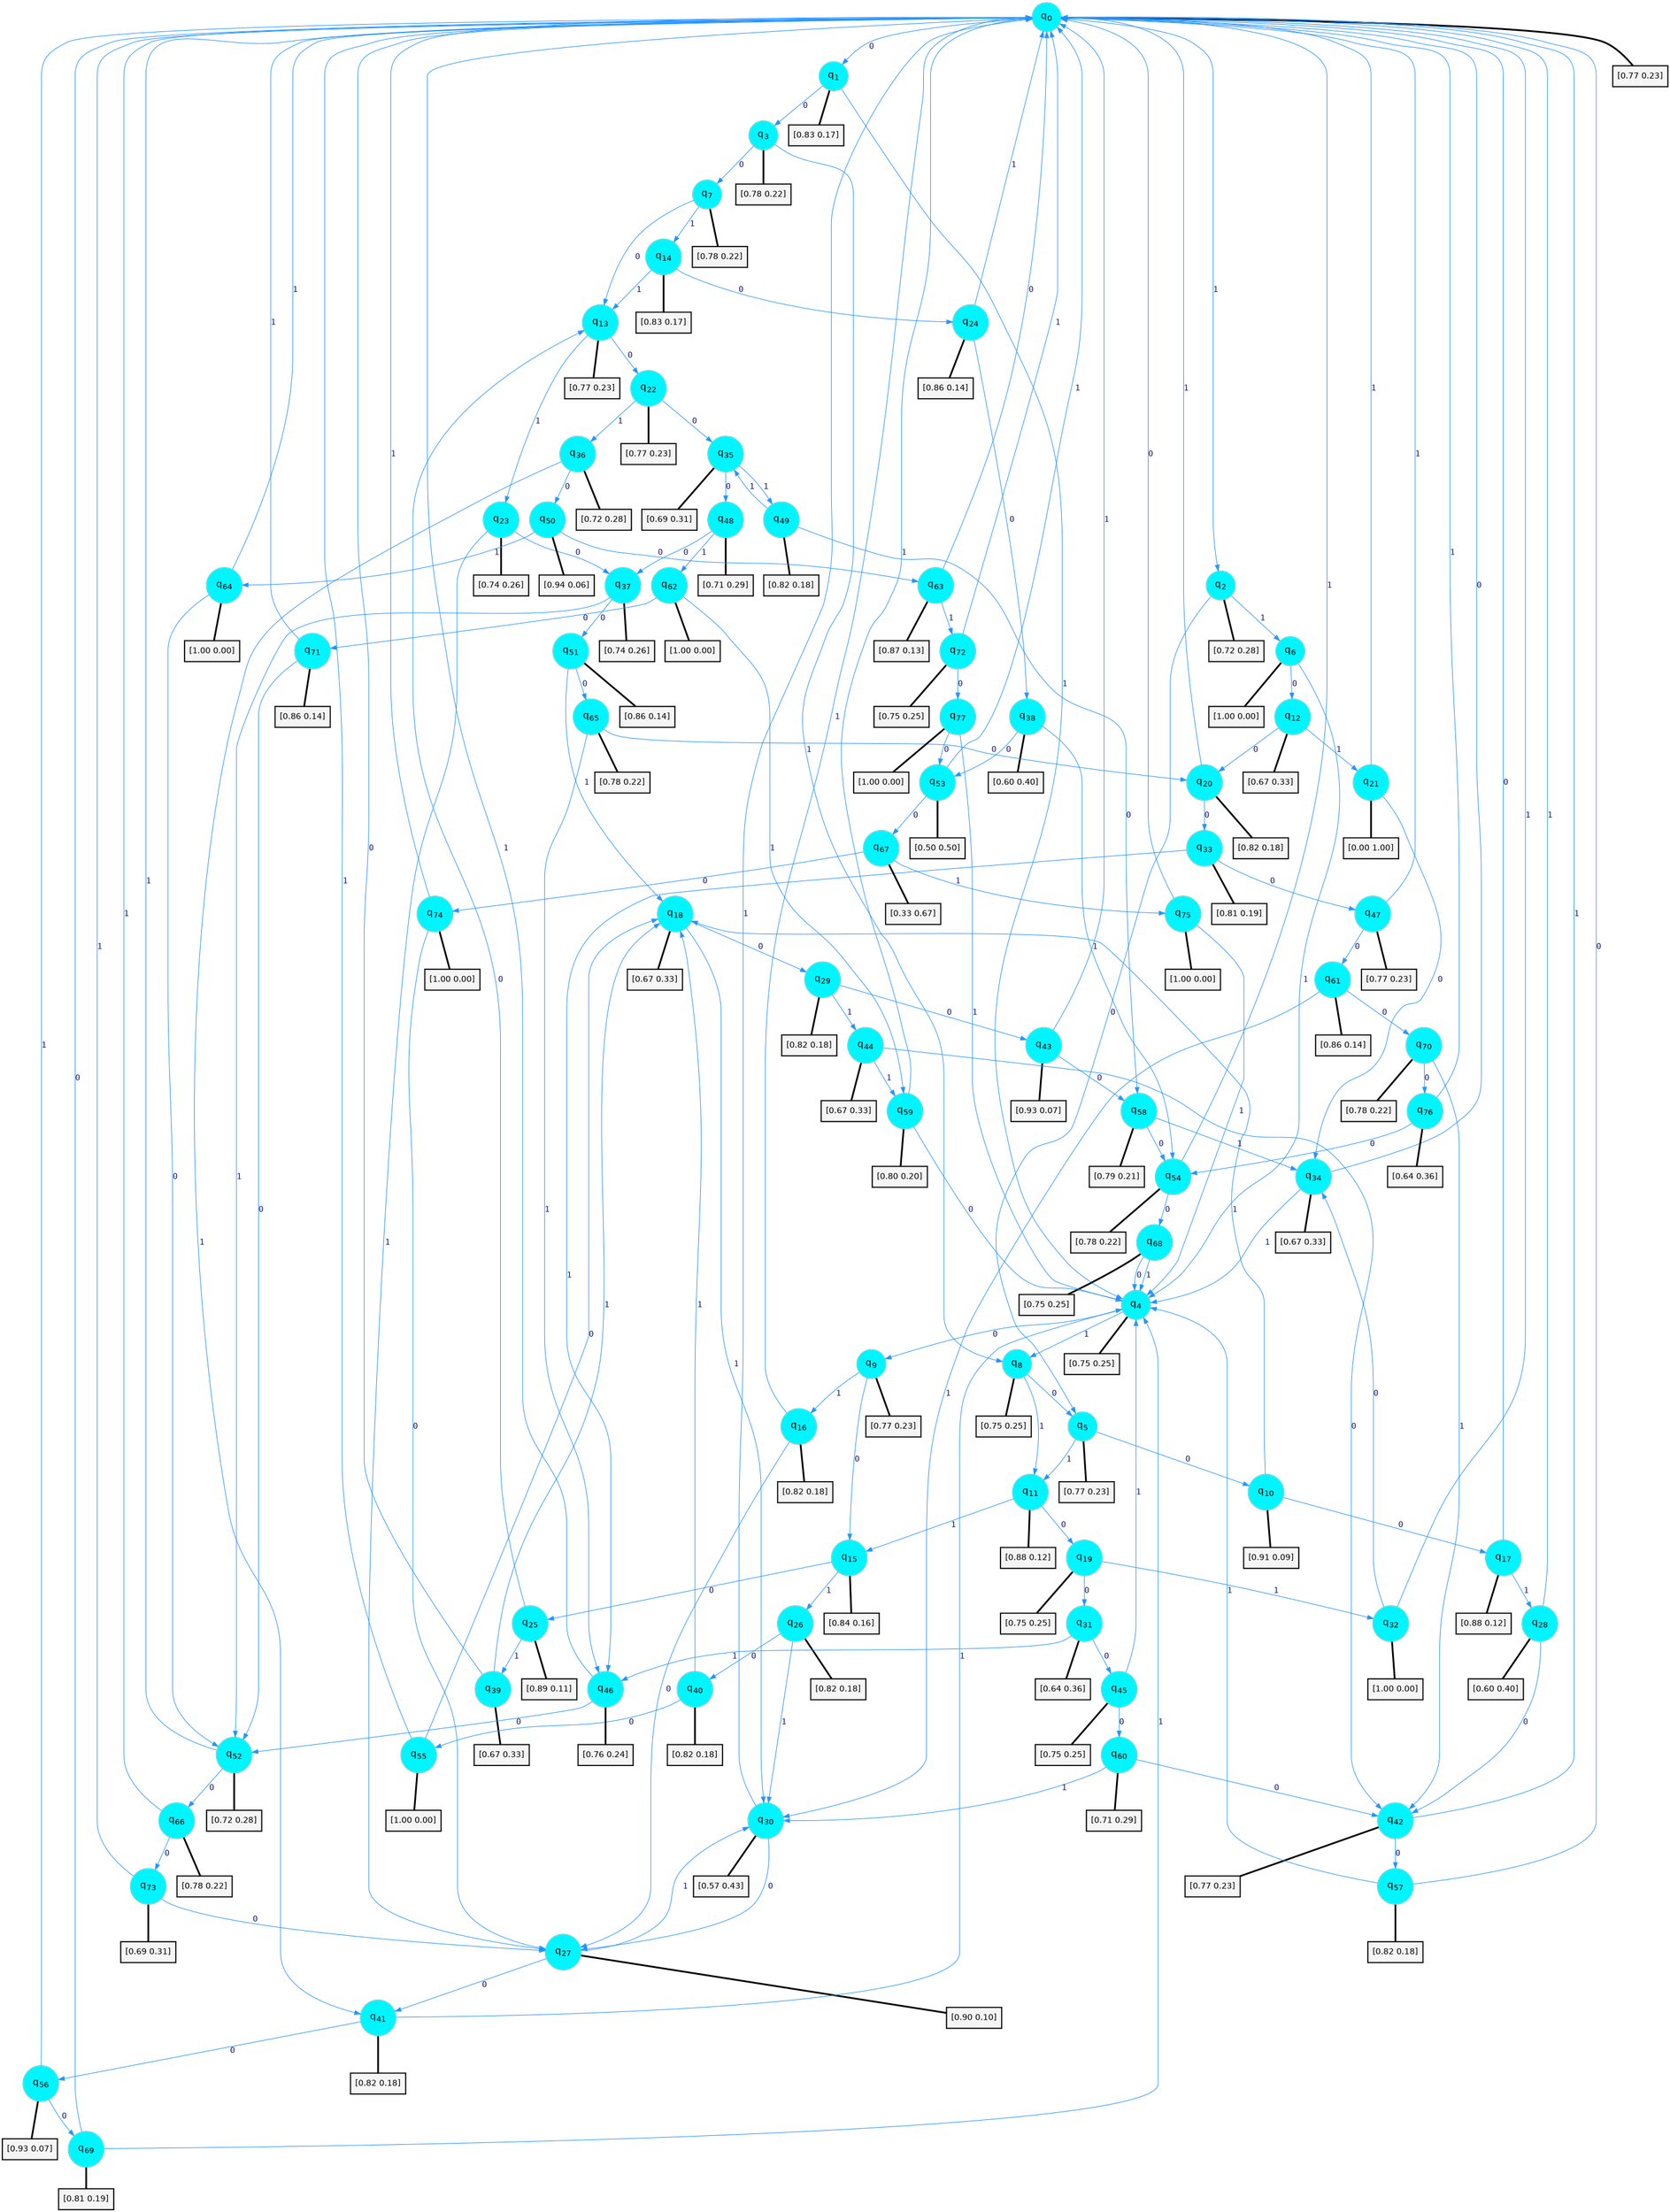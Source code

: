 digraph G {
graph [
bgcolor=transparent, dpi=300, rankdir=TD, size="40,25"];
node [
color=gray, fillcolor=turquoise1, fontcolor=black, fontname=Helvetica, fontsize=16, fontweight=bold, shape=circle, style=filled];
edge [
arrowsize=1, color=dodgerblue1, fontcolor=midnightblue, fontname=courier, fontweight=bold, penwidth=1, style=solid, weight=20];
0[label=<q<SUB>0</SUB>>];
1[label=<q<SUB>1</SUB>>];
2[label=<q<SUB>2</SUB>>];
3[label=<q<SUB>3</SUB>>];
4[label=<q<SUB>4</SUB>>];
5[label=<q<SUB>5</SUB>>];
6[label=<q<SUB>6</SUB>>];
7[label=<q<SUB>7</SUB>>];
8[label=<q<SUB>8</SUB>>];
9[label=<q<SUB>9</SUB>>];
10[label=<q<SUB>10</SUB>>];
11[label=<q<SUB>11</SUB>>];
12[label=<q<SUB>12</SUB>>];
13[label=<q<SUB>13</SUB>>];
14[label=<q<SUB>14</SUB>>];
15[label=<q<SUB>15</SUB>>];
16[label=<q<SUB>16</SUB>>];
17[label=<q<SUB>17</SUB>>];
18[label=<q<SUB>18</SUB>>];
19[label=<q<SUB>19</SUB>>];
20[label=<q<SUB>20</SUB>>];
21[label=<q<SUB>21</SUB>>];
22[label=<q<SUB>22</SUB>>];
23[label=<q<SUB>23</SUB>>];
24[label=<q<SUB>24</SUB>>];
25[label=<q<SUB>25</SUB>>];
26[label=<q<SUB>26</SUB>>];
27[label=<q<SUB>27</SUB>>];
28[label=<q<SUB>28</SUB>>];
29[label=<q<SUB>29</SUB>>];
30[label=<q<SUB>30</SUB>>];
31[label=<q<SUB>31</SUB>>];
32[label=<q<SUB>32</SUB>>];
33[label=<q<SUB>33</SUB>>];
34[label=<q<SUB>34</SUB>>];
35[label=<q<SUB>35</SUB>>];
36[label=<q<SUB>36</SUB>>];
37[label=<q<SUB>37</SUB>>];
38[label=<q<SUB>38</SUB>>];
39[label=<q<SUB>39</SUB>>];
40[label=<q<SUB>40</SUB>>];
41[label=<q<SUB>41</SUB>>];
42[label=<q<SUB>42</SUB>>];
43[label=<q<SUB>43</SUB>>];
44[label=<q<SUB>44</SUB>>];
45[label=<q<SUB>45</SUB>>];
46[label=<q<SUB>46</SUB>>];
47[label=<q<SUB>47</SUB>>];
48[label=<q<SUB>48</SUB>>];
49[label=<q<SUB>49</SUB>>];
50[label=<q<SUB>50</SUB>>];
51[label=<q<SUB>51</SUB>>];
52[label=<q<SUB>52</SUB>>];
53[label=<q<SUB>53</SUB>>];
54[label=<q<SUB>54</SUB>>];
55[label=<q<SUB>55</SUB>>];
56[label=<q<SUB>56</SUB>>];
57[label=<q<SUB>57</SUB>>];
58[label=<q<SUB>58</SUB>>];
59[label=<q<SUB>59</SUB>>];
60[label=<q<SUB>60</SUB>>];
61[label=<q<SUB>61</SUB>>];
62[label=<q<SUB>62</SUB>>];
63[label=<q<SUB>63</SUB>>];
64[label=<q<SUB>64</SUB>>];
65[label=<q<SUB>65</SUB>>];
66[label=<q<SUB>66</SUB>>];
67[label=<q<SUB>67</SUB>>];
68[label=<q<SUB>68</SUB>>];
69[label=<q<SUB>69</SUB>>];
70[label=<q<SUB>70</SUB>>];
71[label=<q<SUB>71</SUB>>];
72[label=<q<SUB>72</SUB>>];
73[label=<q<SUB>73</SUB>>];
74[label=<q<SUB>74</SUB>>];
75[label=<q<SUB>75</SUB>>];
76[label=<q<SUB>76</SUB>>];
77[label=<q<SUB>77</SUB>>];
78[label="[0.77 0.23]", shape=box,fontcolor=black, fontname=Helvetica, fontsize=14, penwidth=2, fillcolor=whitesmoke,color=black];
79[label="[0.83 0.17]", shape=box,fontcolor=black, fontname=Helvetica, fontsize=14, penwidth=2, fillcolor=whitesmoke,color=black];
80[label="[0.72 0.28]", shape=box,fontcolor=black, fontname=Helvetica, fontsize=14, penwidth=2, fillcolor=whitesmoke,color=black];
81[label="[0.78 0.22]", shape=box,fontcolor=black, fontname=Helvetica, fontsize=14, penwidth=2, fillcolor=whitesmoke,color=black];
82[label="[0.75 0.25]", shape=box,fontcolor=black, fontname=Helvetica, fontsize=14, penwidth=2, fillcolor=whitesmoke,color=black];
83[label="[0.77 0.23]", shape=box,fontcolor=black, fontname=Helvetica, fontsize=14, penwidth=2, fillcolor=whitesmoke,color=black];
84[label="[1.00 0.00]", shape=box,fontcolor=black, fontname=Helvetica, fontsize=14, penwidth=2, fillcolor=whitesmoke,color=black];
85[label="[0.78 0.22]", shape=box,fontcolor=black, fontname=Helvetica, fontsize=14, penwidth=2, fillcolor=whitesmoke,color=black];
86[label="[0.75 0.25]", shape=box,fontcolor=black, fontname=Helvetica, fontsize=14, penwidth=2, fillcolor=whitesmoke,color=black];
87[label="[0.77 0.23]", shape=box,fontcolor=black, fontname=Helvetica, fontsize=14, penwidth=2, fillcolor=whitesmoke,color=black];
88[label="[0.91 0.09]", shape=box,fontcolor=black, fontname=Helvetica, fontsize=14, penwidth=2, fillcolor=whitesmoke,color=black];
89[label="[0.88 0.12]", shape=box,fontcolor=black, fontname=Helvetica, fontsize=14, penwidth=2, fillcolor=whitesmoke,color=black];
90[label="[0.67 0.33]", shape=box,fontcolor=black, fontname=Helvetica, fontsize=14, penwidth=2, fillcolor=whitesmoke,color=black];
91[label="[0.77 0.23]", shape=box,fontcolor=black, fontname=Helvetica, fontsize=14, penwidth=2, fillcolor=whitesmoke,color=black];
92[label="[0.83 0.17]", shape=box,fontcolor=black, fontname=Helvetica, fontsize=14, penwidth=2, fillcolor=whitesmoke,color=black];
93[label="[0.84 0.16]", shape=box,fontcolor=black, fontname=Helvetica, fontsize=14, penwidth=2, fillcolor=whitesmoke,color=black];
94[label="[0.82 0.18]", shape=box,fontcolor=black, fontname=Helvetica, fontsize=14, penwidth=2, fillcolor=whitesmoke,color=black];
95[label="[0.88 0.12]", shape=box,fontcolor=black, fontname=Helvetica, fontsize=14, penwidth=2, fillcolor=whitesmoke,color=black];
96[label="[0.67 0.33]", shape=box,fontcolor=black, fontname=Helvetica, fontsize=14, penwidth=2, fillcolor=whitesmoke,color=black];
97[label="[0.75 0.25]", shape=box,fontcolor=black, fontname=Helvetica, fontsize=14, penwidth=2, fillcolor=whitesmoke,color=black];
98[label="[0.82 0.18]", shape=box,fontcolor=black, fontname=Helvetica, fontsize=14, penwidth=2, fillcolor=whitesmoke,color=black];
99[label="[0.00 1.00]", shape=box,fontcolor=black, fontname=Helvetica, fontsize=14, penwidth=2, fillcolor=whitesmoke,color=black];
100[label="[0.77 0.23]", shape=box,fontcolor=black, fontname=Helvetica, fontsize=14, penwidth=2, fillcolor=whitesmoke,color=black];
101[label="[0.74 0.26]", shape=box,fontcolor=black, fontname=Helvetica, fontsize=14, penwidth=2, fillcolor=whitesmoke,color=black];
102[label="[0.86 0.14]", shape=box,fontcolor=black, fontname=Helvetica, fontsize=14, penwidth=2, fillcolor=whitesmoke,color=black];
103[label="[0.89 0.11]", shape=box,fontcolor=black, fontname=Helvetica, fontsize=14, penwidth=2, fillcolor=whitesmoke,color=black];
104[label="[0.82 0.18]", shape=box,fontcolor=black, fontname=Helvetica, fontsize=14, penwidth=2, fillcolor=whitesmoke,color=black];
105[label="[0.90 0.10]", shape=box,fontcolor=black, fontname=Helvetica, fontsize=14, penwidth=2, fillcolor=whitesmoke,color=black];
106[label="[0.60 0.40]", shape=box,fontcolor=black, fontname=Helvetica, fontsize=14, penwidth=2, fillcolor=whitesmoke,color=black];
107[label="[0.82 0.18]", shape=box,fontcolor=black, fontname=Helvetica, fontsize=14, penwidth=2, fillcolor=whitesmoke,color=black];
108[label="[0.57 0.43]", shape=box,fontcolor=black, fontname=Helvetica, fontsize=14, penwidth=2, fillcolor=whitesmoke,color=black];
109[label="[0.64 0.36]", shape=box,fontcolor=black, fontname=Helvetica, fontsize=14, penwidth=2, fillcolor=whitesmoke,color=black];
110[label="[1.00 0.00]", shape=box,fontcolor=black, fontname=Helvetica, fontsize=14, penwidth=2, fillcolor=whitesmoke,color=black];
111[label="[0.81 0.19]", shape=box,fontcolor=black, fontname=Helvetica, fontsize=14, penwidth=2, fillcolor=whitesmoke,color=black];
112[label="[0.67 0.33]", shape=box,fontcolor=black, fontname=Helvetica, fontsize=14, penwidth=2, fillcolor=whitesmoke,color=black];
113[label="[0.69 0.31]", shape=box,fontcolor=black, fontname=Helvetica, fontsize=14, penwidth=2, fillcolor=whitesmoke,color=black];
114[label="[0.72 0.28]", shape=box,fontcolor=black, fontname=Helvetica, fontsize=14, penwidth=2, fillcolor=whitesmoke,color=black];
115[label="[0.74 0.26]", shape=box,fontcolor=black, fontname=Helvetica, fontsize=14, penwidth=2, fillcolor=whitesmoke,color=black];
116[label="[0.60 0.40]", shape=box,fontcolor=black, fontname=Helvetica, fontsize=14, penwidth=2, fillcolor=whitesmoke,color=black];
117[label="[0.67 0.33]", shape=box,fontcolor=black, fontname=Helvetica, fontsize=14, penwidth=2, fillcolor=whitesmoke,color=black];
118[label="[0.82 0.18]", shape=box,fontcolor=black, fontname=Helvetica, fontsize=14, penwidth=2, fillcolor=whitesmoke,color=black];
119[label="[0.82 0.18]", shape=box,fontcolor=black, fontname=Helvetica, fontsize=14, penwidth=2, fillcolor=whitesmoke,color=black];
120[label="[0.77 0.23]", shape=box,fontcolor=black, fontname=Helvetica, fontsize=14, penwidth=2, fillcolor=whitesmoke,color=black];
121[label="[0.93 0.07]", shape=box,fontcolor=black, fontname=Helvetica, fontsize=14, penwidth=2, fillcolor=whitesmoke,color=black];
122[label="[0.67 0.33]", shape=box,fontcolor=black, fontname=Helvetica, fontsize=14, penwidth=2, fillcolor=whitesmoke,color=black];
123[label="[0.75 0.25]", shape=box,fontcolor=black, fontname=Helvetica, fontsize=14, penwidth=2, fillcolor=whitesmoke,color=black];
124[label="[0.76 0.24]", shape=box,fontcolor=black, fontname=Helvetica, fontsize=14, penwidth=2, fillcolor=whitesmoke,color=black];
125[label="[0.77 0.23]", shape=box,fontcolor=black, fontname=Helvetica, fontsize=14, penwidth=2, fillcolor=whitesmoke,color=black];
126[label="[0.71 0.29]", shape=box,fontcolor=black, fontname=Helvetica, fontsize=14, penwidth=2, fillcolor=whitesmoke,color=black];
127[label="[0.82 0.18]", shape=box,fontcolor=black, fontname=Helvetica, fontsize=14, penwidth=2, fillcolor=whitesmoke,color=black];
128[label="[0.94 0.06]", shape=box,fontcolor=black, fontname=Helvetica, fontsize=14, penwidth=2, fillcolor=whitesmoke,color=black];
129[label="[0.86 0.14]", shape=box,fontcolor=black, fontname=Helvetica, fontsize=14, penwidth=2, fillcolor=whitesmoke,color=black];
130[label="[0.72 0.28]", shape=box,fontcolor=black, fontname=Helvetica, fontsize=14, penwidth=2, fillcolor=whitesmoke,color=black];
131[label="[0.50 0.50]", shape=box,fontcolor=black, fontname=Helvetica, fontsize=14, penwidth=2, fillcolor=whitesmoke,color=black];
132[label="[0.78 0.22]", shape=box,fontcolor=black, fontname=Helvetica, fontsize=14, penwidth=2, fillcolor=whitesmoke,color=black];
133[label="[1.00 0.00]", shape=box,fontcolor=black, fontname=Helvetica, fontsize=14, penwidth=2, fillcolor=whitesmoke,color=black];
134[label="[0.93 0.07]", shape=box,fontcolor=black, fontname=Helvetica, fontsize=14, penwidth=2, fillcolor=whitesmoke,color=black];
135[label="[0.82 0.18]", shape=box,fontcolor=black, fontname=Helvetica, fontsize=14, penwidth=2, fillcolor=whitesmoke,color=black];
136[label="[0.79 0.21]", shape=box,fontcolor=black, fontname=Helvetica, fontsize=14, penwidth=2, fillcolor=whitesmoke,color=black];
137[label="[0.80 0.20]", shape=box,fontcolor=black, fontname=Helvetica, fontsize=14, penwidth=2, fillcolor=whitesmoke,color=black];
138[label="[0.71 0.29]", shape=box,fontcolor=black, fontname=Helvetica, fontsize=14, penwidth=2, fillcolor=whitesmoke,color=black];
139[label="[0.86 0.14]", shape=box,fontcolor=black, fontname=Helvetica, fontsize=14, penwidth=2, fillcolor=whitesmoke,color=black];
140[label="[1.00 0.00]", shape=box,fontcolor=black, fontname=Helvetica, fontsize=14, penwidth=2, fillcolor=whitesmoke,color=black];
141[label="[0.87 0.13]", shape=box,fontcolor=black, fontname=Helvetica, fontsize=14, penwidth=2, fillcolor=whitesmoke,color=black];
142[label="[1.00 0.00]", shape=box,fontcolor=black, fontname=Helvetica, fontsize=14, penwidth=2, fillcolor=whitesmoke,color=black];
143[label="[0.78 0.22]", shape=box,fontcolor=black, fontname=Helvetica, fontsize=14, penwidth=2, fillcolor=whitesmoke,color=black];
144[label="[0.78 0.22]", shape=box,fontcolor=black, fontname=Helvetica, fontsize=14, penwidth=2, fillcolor=whitesmoke,color=black];
145[label="[0.33 0.67]", shape=box,fontcolor=black, fontname=Helvetica, fontsize=14, penwidth=2, fillcolor=whitesmoke,color=black];
146[label="[0.75 0.25]", shape=box,fontcolor=black, fontname=Helvetica, fontsize=14, penwidth=2, fillcolor=whitesmoke,color=black];
147[label="[0.81 0.19]", shape=box,fontcolor=black, fontname=Helvetica, fontsize=14, penwidth=2, fillcolor=whitesmoke,color=black];
148[label="[0.78 0.22]", shape=box,fontcolor=black, fontname=Helvetica, fontsize=14, penwidth=2, fillcolor=whitesmoke,color=black];
149[label="[0.86 0.14]", shape=box,fontcolor=black, fontname=Helvetica, fontsize=14, penwidth=2, fillcolor=whitesmoke,color=black];
150[label="[0.75 0.25]", shape=box,fontcolor=black, fontname=Helvetica, fontsize=14, penwidth=2, fillcolor=whitesmoke,color=black];
151[label="[0.69 0.31]", shape=box,fontcolor=black, fontname=Helvetica, fontsize=14, penwidth=2, fillcolor=whitesmoke,color=black];
152[label="[1.00 0.00]", shape=box,fontcolor=black, fontname=Helvetica, fontsize=14, penwidth=2, fillcolor=whitesmoke,color=black];
153[label="[1.00 0.00]", shape=box,fontcolor=black, fontname=Helvetica, fontsize=14, penwidth=2, fillcolor=whitesmoke,color=black];
154[label="[0.64 0.36]", shape=box,fontcolor=black, fontname=Helvetica, fontsize=14, penwidth=2, fillcolor=whitesmoke,color=black];
155[label="[1.00 0.00]", shape=box,fontcolor=black, fontname=Helvetica, fontsize=14, penwidth=2, fillcolor=whitesmoke,color=black];
0->1 [label=0];
0->2 [label=1];
0->78 [arrowhead=none, penwidth=3,color=black];
1->3 [label=0];
1->4 [label=1];
1->79 [arrowhead=none, penwidth=3,color=black];
2->5 [label=0];
2->6 [label=1];
2->80 [arrowhead=none, penwidth=3,color=black];
3->7 [label=0];
3->8 [label=1];
3->81 [arrowhead=none, penwidth=3,color=black];
4->9 [label=0];
4->8 [label=1];
4->82 [arrowhead=none, penwidth=3,color=black];
5->10 [label=0];
5->11 [label=1];
5->83 [arrowhead=none, penwidth=3,color=black];
6->12 [label=0];
6->4 [label=1];
6->84 [arrowhead=none, penwidth=3,color=black];
7->13 [label=0];
7->14 [label=1];
7->85 [arrowhead=none, penwidth=3,color=black];
8->5 [label=0];
8->11 [label=1];
8->86 [arrowhead=none, penwidth=3,color=black];
9->15 [label=0];
9->16 [label=1];
9->87 [arrowhead=none, penwidth=3,color=black];
10->17 [label=0];
10->18 [label=1];
10->88 [arrowhead=none, penwidth=3,color=black];
11->19 [label=0];
11->15 [label=1];
11->89 [arrowhead=none, penwidth=3,color=black];
12->20 [label=0];
12->21 [label=1];
12->90 [arrowhead=none, penwidth=3,color=black];
13->22 [label=0];
13->23 [label=1];
13->91 [arrowhead=none, penwidth=3,color=black];
14->24 [label=0];
14->13 [label=1];
14->92 [arrowhead=none, penwidth=3,color=black];
15->25 [label=0];
15->26 [label=1];
15->93 [arrowhead=none, penwidth=3,color=black];
16->27 [label=0];
16->0 [label=1];
16->94 [arrowhead=none, penwidth=3,color=black];
17->0 [label=0];
17->28 [label=1];
17->95 [arrowhead=none, penwidth=3,color=black];
18->29 [label=0];
18->30 [label=1];
18->96 [arrowhead=none, penwidth=3,color=black];
19->31 [label=0];
19->32 [label=1];
19->97 [arrowhead=none, penwidth=3,color=black];
20->33 [label=0];
20->0 [label=1];
20->98 [arrowhead=none, penwidth=3,color=black];
21->34 [label=0];
21->0 [label=1];
21->99 [arrowhead=none, penwidth=3,color=black];
22->35 [label=0];
22->36 [label=1];
22->100 [arrowhead=none, penwidth=3,color=black];
23->37 [label=0];
23->27 [label=1];
23->101 [arrowhead=none, penwidth=3,color=black];
24->38 [label=0];
24->0 [label=1];
24->102 [arrowhead=none, penwidth=3,color=black];
25->13 [label=0];
25->39 [label=1];
25->103 [arrowhead=none, penwidth=3,color=black];
26->40 [label=0];
26->30 [label=1];
26->104 [arrowhead=none, penwidth=3,color=black];
27->41 [label=0];
27->30 [label=1];
27->105 [arrowhead=none, penwidth=3,color=black];
28->42 [label=0];
28->0 [label=1];
28->106 [arrowhead=none, penwidth=3,color=black];
29->43 [label=0];
29->44 [label=1];
29->107 [arrowhead=none, penwidth=3,color=black];
30->27 [label=0];
30->0 [label=1];
30->108 [arrowhead=none, penwidth=3,color=black];
31->45 [label=0];
31->46 [label=1];
31->109 [arrowhead=none, penwidth=3,color=black];
32->34 [label=0];
32->0 [label=1];
32->110 [arrowhead=none, penwidth=3,color=black];
33->47 [label=0];
33->46 [label=1];
33->111 [arrowhead=none, penwidth=3,color=black];
34->0 [label=0];
34->4 [label=1];
34->112 [arrowhead=none, penwidth=3,color=black];
35->48 [label=0];
35->49 [label=1];
35->113 [arrowhead=none, penwidth=3,color=black];
36->50 [label=0];
36->41 [label=1];
36->114 [arrowhead=none, penwidth=3,color=black];
37->51 [label=0];
37->52 [label=1];
37->115 [arrowhead=none, penwidth=3,color=black];
38->53 [label=0];
38->54 [label=1];
38->116 [arrowhead=none, penwidth=3,color=black];
39->0 [label=0];
39->18 [label=1];
39->117 [arrowhead=none, penwidth=3,color=black];
40->55 [label=0];
40->18 [label=1];
40->118 [arrowhead=none, penwidth=3,color=black];
41->56 [label=0];
41->4 [label=1];
41->119 [arrowhead=none, penwidth=3,color=black];
42->57 [label=0];
42->0 [label=1];
42->120 [arrowhead=none, penwidth=3,color=black];
43->58 [label=0];
43->0 [label=1];
43->121 [arrowhead=none, penwidth=3,color=black];
44->42 [label=0];
44->59 [label=1];
44->122 [arrowhead=none, penwidth=3,color=black];
45->60 [label=0];
45->4 [label=1];
45->123 [arrowhead=none, penwidth=3,color=black];
46->52 [label=0];
46->0 [label=1];
46->124 [arrowhead=none, penwidth=3,color=black];
47->61 [label=0];
47->0 [label=1];
47->125 [arrowhead=none, penwidth=3,color=black];
48->37 [label=0];
48->62 [label=1];
48->126 [arrowhead=none, penwidth=3,color=black];
49->58 [label=0];
49->35 [label=1];
49->127 [arrowhead=none, penwidth=3,color=black];
50->63 [label=0];
50->64 [label=1];
50->128 [arrowhead=none, penwidth=3,color=black];
51->65 [label=0];
51->18 [label=1];
51->129 [arrowhead=none, penwidth=3,color=black];
52->66 [label=0];
52->0 [label=1];
52->130 [arrowhead=none, penwidth=3,color=black];
53->67 [label=0];
53->0 [label=1];
53->131 [arrowhead=none, penwidth=3,color=black];
54->68 [label=0];
54->0 [label=1];
54->132 [arrowhead=none, penwidth=3,color=black];
55->18 [label=0];
55->0 [label=1];
55->133 [arrowhead=none, penwidth=3,color=black];
56->69 [label=0];
56->0 [label=1];
56->134 [arrowhead=none, penwidth=3,color=black];
57->0 [label=0];
57->4 [label=1];
57->135 [arrowhead=none, penwidth=3,color=black];
58->54 [label=0];
58->34 [label=1];
58->136 [arrowhead=none, penwidth=3,color=black];
59->4 [label=0];
59->0 [label=1];
59->137 [arrowhead=none, penwidth=3,color=black];
60->42 [label=0];
60->30 [label=1];
60->138 [arrowhead=none, penwidth=3,color=black];
61->70 [label=0];
61->30 [label=1];
61->139 [arrowhead=none, penwidth=3,color=black];
62->71 [label=0];
62->59 [label=1];
62->140 [arrowhead=none, penwidth=3,color=black];
63->0 [label=0];
63->72 [label=1];
63->141 [arrowhead=none, penwidth=3,color=black];
64->52 [label=0];
64->0 [label=1];
64->142 [arrowhead=none, penwidth=3,color=black];
65->20 [label=0];
65->46 [label=1];
65->143 [arrowhead=none, penwidth=3,color=black];
66->73 [label=0];
66->0 [label=1];
66->144 [arrowhead=none, penwidth=3,color=black];
67->74 [label=0];
67->75 [label=1];
67->145 [arrowhead=none, penwidth=3,color=black];
68->4 [label=0];
68->4 [label=1];
68->146 [arrowhead=none, penwidth=3,color=black];
69->0 [label=0];
69->4 [label=1];
69->147 [arrowhead=none, penwidth=3,color=black];
70->76 [label=0];
70->42 [label=1];
70->148 [arrowhead=none, penwidth=3,color=black];
71->52 [label=0];
71->0 [label=1];
71->149 [arrowhead=none, penwidth=3,color=black];
72->77 [label=0];
72->0 [label=1];
72->150 [arrowhead=none, penwidth=3,color=black];
73->27 [label=0];
73->0 [label=1];
73->151 [arrowhead=none, penwidth=3,color=black];
74->27 [label=0];
74->0 [label=1];
74->152 [arrowhead=none, penwidth=3,color=black];
75->0 [label=0];
75->4 [label=1];
75->153 [arrowhead=none, penwidth=3,color=black];
76->54 [label=0];
76->0 [label=1];
76->154 [arrowhead=none, penwidth=3,color=black];
77->53 [label=0];
77->4 [label=1];
77->155 [arrowhead=none, penwidth=3,color=black];
}
